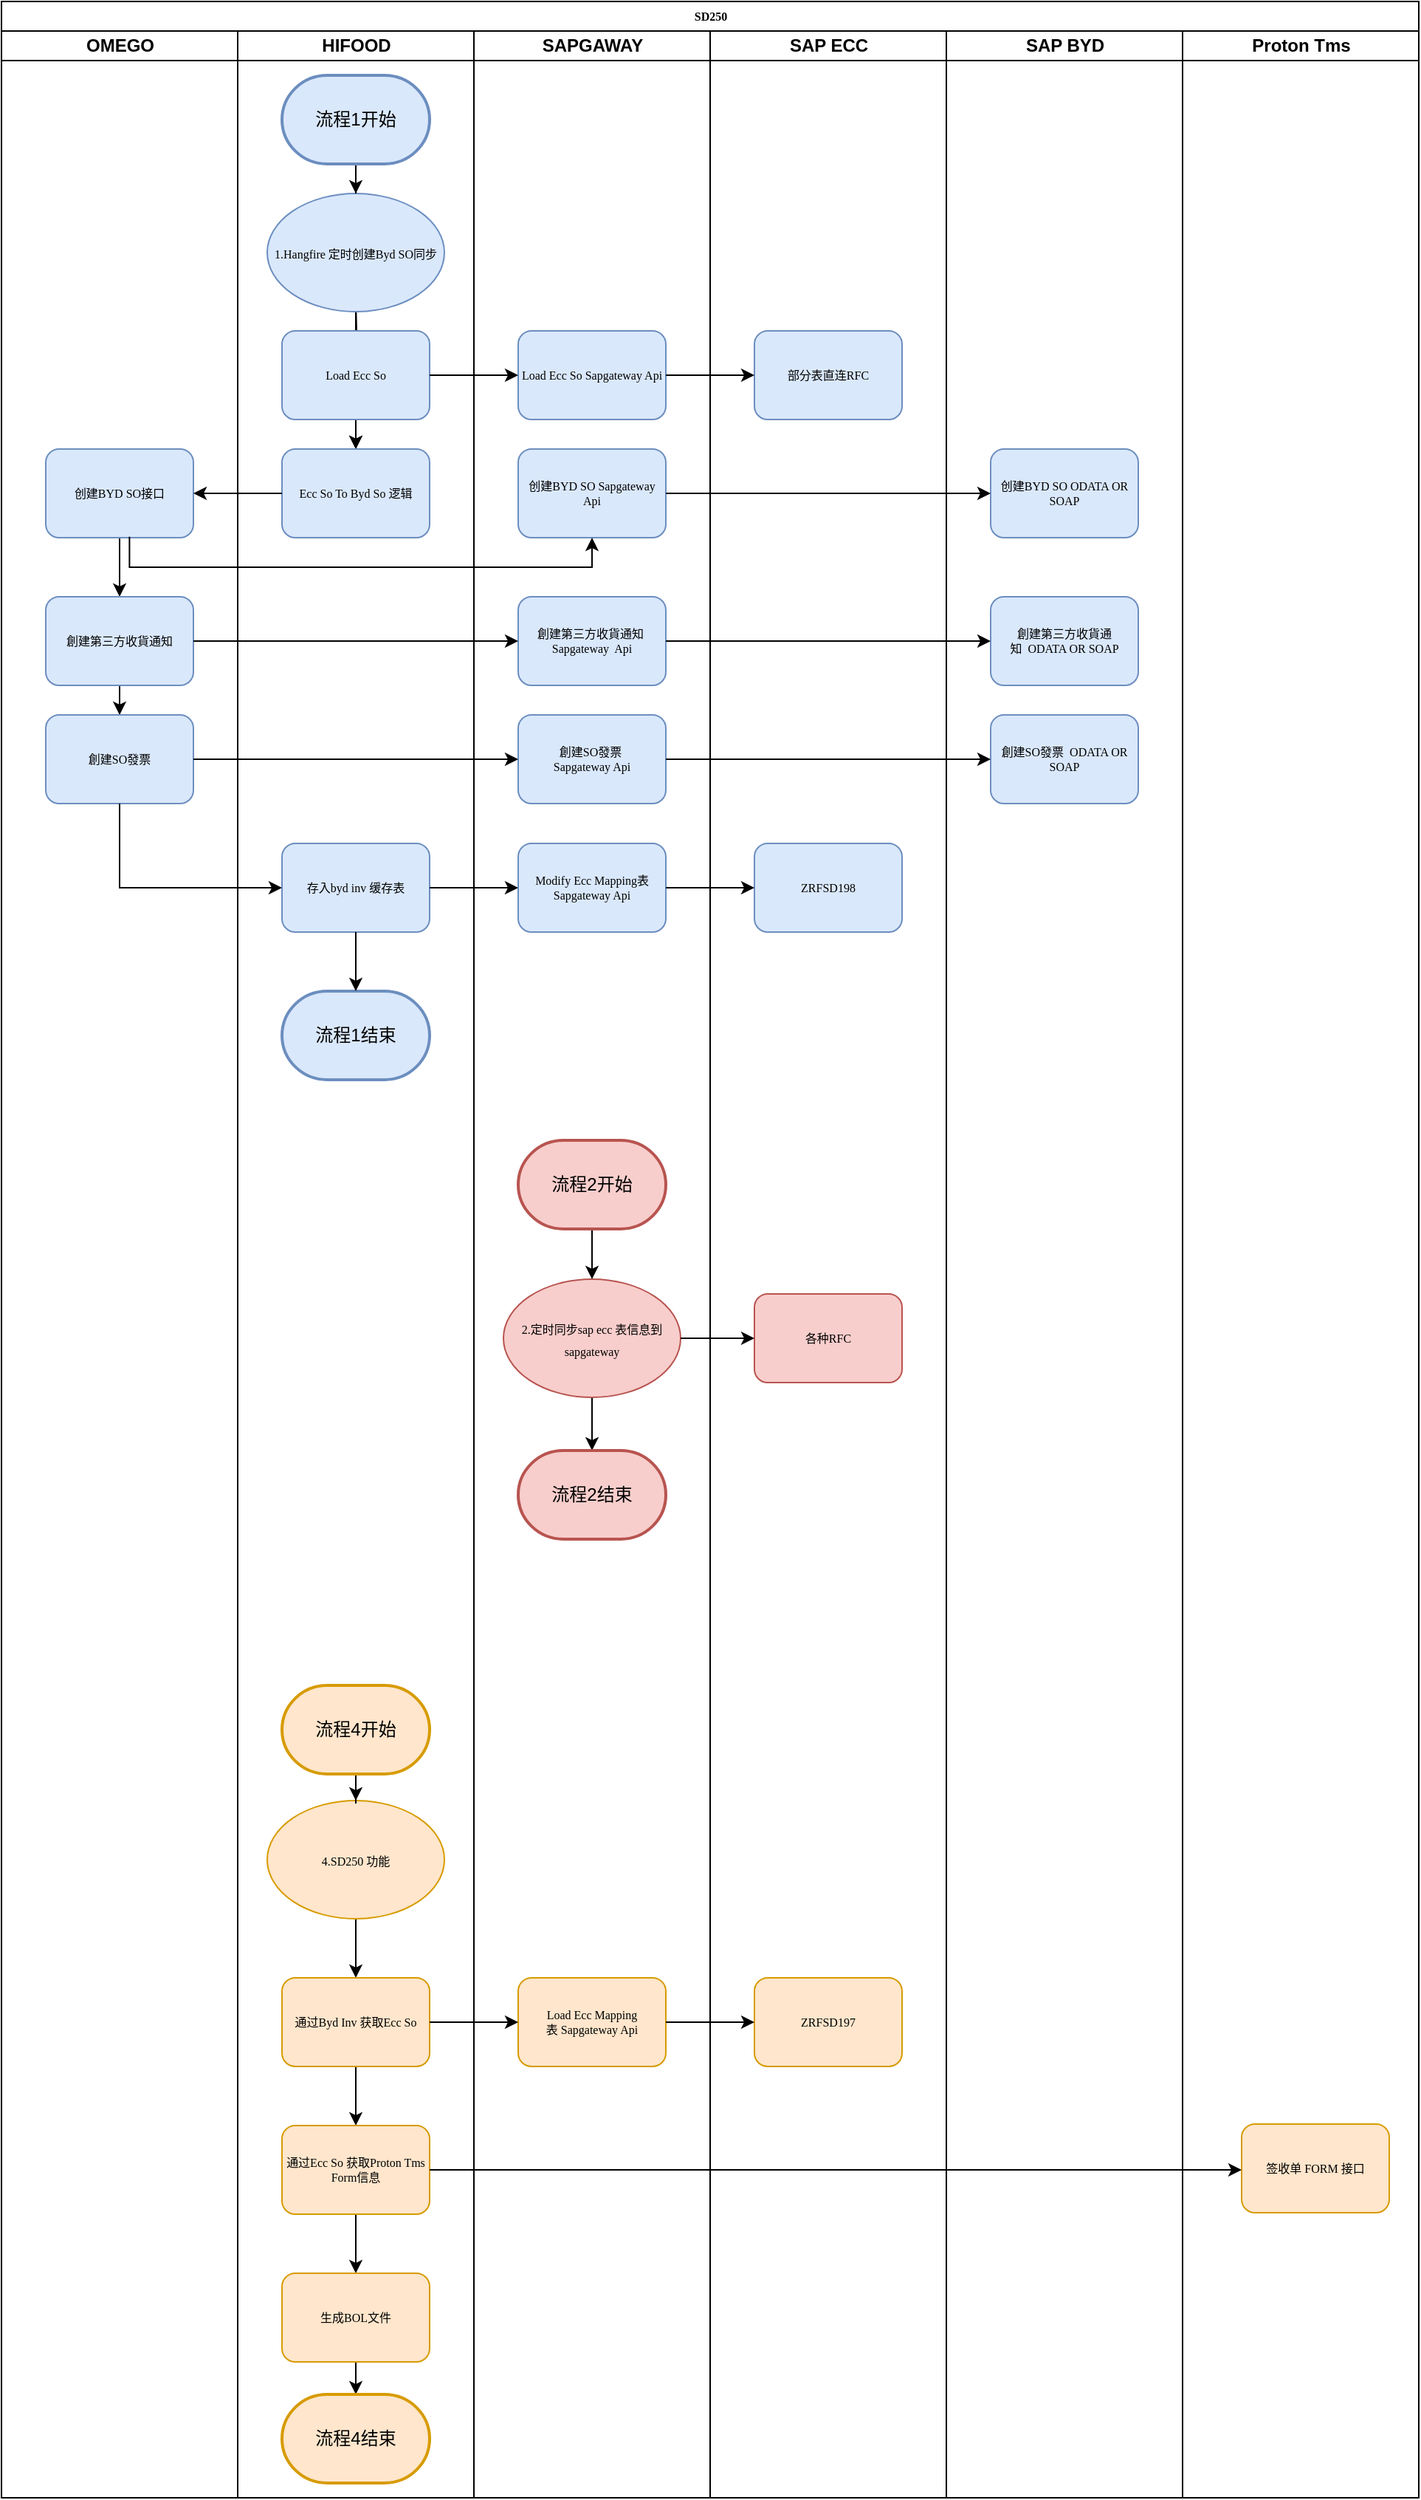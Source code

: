 <mxfile version="24.2.1" type="github">
  <diagram name="Page-1" id="74e2e168-ea6b-b213-b513-2b3c1d86103e">
    <mxGraphModel dx="1322" dy="1566" grid="1" gridSize="10" guides="1" tooltips="1" connect="1" arrows="1" fold="1" page="1" pageScale="1" pageWidth="1100" pageHeight="850" background="none" math="0" shadow="0">
      <root>
        <mxCell id="0" />
        <mxCell id="1" parent="0" />
        <mxCell id="77e6c97f196da883-1" value="SD250" style="swimlane;html=1;childLayout=stackLayout;startSize=20;rounded=0;shadow=0;labelBackgroundColor=none;strokeWidth=1;fontFamily=Verdana;fontSize=8;align=center;" parent="1" vertex="1">
          <mxGeometry x="80" y="-40" width="960" height="1690" as="geometry" />
        </mxCell>
        <mxCell id="77e6c97f196da883-2" value="OMEGO" style="swimlane;html=1;startSize=20;" parent="77e6c97f196da883-1" vertex="1">
          <mxGeometry y="20" width="160" height="1670" as="geometry" />
        </mxCell>
        <mxCell id="8p-ZHCidbIZh-E5DyMVR-22" style="edgeStyle=orthogonalEdgeStyle;rounded=0;orthogonalLoop=1;jettySize=auto;html=1;entryX=0.5;entryY=0;entryDx=0;entryDy=0;" parent="77e6c97f196da883-2" source="8p-ZHCidbIZh-E5DyMVR-11" target="8p-ZHCidbIZh-E5DyMVR-18" edge="1">
          <mxGeometry relative="1" as="geometry" />
        </mxCell>
        <mxCell id="8p-ZHCidbIZh-E5DyMVR-11" value="创建BYD SO接口" style="rounded=1;whiteSpace=wrap;html=1;shadow=0;labelBackgroundColor=none;strokeWidth=1;fontFamily=Verdana;fontSize=8;align=center;fillColor=#dae8fc;strokeColor=#6c8ebf;" parent="77e6c97f196da883-2" vertex="1">
          <mxGeometry x="30" y="283" width="100" height="60" as="geometry" />
        </mxCell>
        <mxCell id="8p-ZHCidbIZh-E5DyMVR-23" style="edgeStyle=orthogonalEdgeStyle;rounded=0;orthogonalLoop=1;jettySize=auto;html=1;entryX=0.5;entryY=0;entryDx=0;entryDy=0;" parent="77e6c97f196da883-2" source="8p-ZHCidbIZh-E5DyMVR-18" target="8p-ZHCidbIZh-E5DyMVR-19" edge="1">
          <mxGeometry relative="1" as="geometry" />
        </mxCell>
        <mxCell id="8p-ZHCidbIZh-E5DyMVR-18" value="創建第三方收貨通知" style="rounded=1;whiteSpace=wrap;html=1;shadow=0;labelBackgroundColor=none;strokeWidth=1;fontFamily=Verdana;fontSize=8;align=center;fillColor=#dae8fc;strokeColor=#6c8ebf;" parent="77e6c97f196da883-2" vertex="1">
          <mxGeometry x="30" y="383" width="100" height="60" as="geometry" />
        </mxCell>
        <mxCell id="8p-ZHCidbIZh-E5DyMVR-19" value="創建SO發票" style="rounded=1;whiteSpace=wrap;html=1;shadow=0;labelBackgroundColor=none;strokeWidth=1;fontFamily=Verdana;fontSize=8;align=center;fillColor=#dae8fc;strokeColor=#6c8ebf;" parent="77e6c97f196da883-2" vertex="1">
          <mxGeometry x="30" y="463" width="100" height="60" as="geometry" />
        </mxCell>
        <mxCell id="77e6c97f196da883-3" value="HIFOOD" style="swimlane;html=1;startSize=20;" parent="77e6c97f196da883-1" vertex="1">
          <mxGeometry x="160" y="20" width="160" height="1670" as="geometry" />
        </mxCell>
        <mxCell id="8p-ZHCidbIZh-E5DyMVR-9" style="edgeStyle=orthogonalEdgeStyle;rounded=0;orthogonalLoop=1;jettySize=auto;html=1;" parent="77e6c97f196da883-3" target="8p-ZHCidbIZh-E5DyMVR-6" edge="1">
          <mxGeometry relative="1" as="geometry">
            <mxPoint x="80" y="183.0" as="sourcePoint" />
          </mxGeometry>
        </mxCell>
        <mxCell id="SHUpDL-_PjFJ76uzZF6U-6" value="" style="edgeStyle=orthogonalEdgeStyle;rounded=0;orthogonalLoop=1;jettySize=auto;html=1;" parent="77e6c97f196da883-3" source="8p-ZHCidbIZh-E5DyMVR-5" target="8p-ZHCidbIZh-E5DyMVR-10" edge="1">
          <mxGeometry relative="1" as="geometry" />
        </mxCell>
        <mxCell id="8p-ZHCidbIZh-E5DyMVR-5" value="&lt;span style=&quot;font-family: Verdana; font-size: 8px;&quot;&gt;1.Hangfire 定时创建Byd SO同步&lt;/span&gt;" style="ellipse;whiteSpace=wrap;html=1;fillColor=#dae8fc;strokeColor=#6c8ebf;" parent="77e6c97f196da883-3" vertex="1">
          <mxGeometry x="20" y="110" width="120" height="80" as="geometry" />
        </mxCell>
        <mxCell id="8p-ZHCidbIZh-E5DyMVR-17" style="edgeStyle=orthogonalEdgeStyle;rounded=0;orthogonalLoop=1;jettySize=auto;html=1;entryX=0.5;entryY=0;entryDx=0;entryDy=0;" parent="77e6c97f196da883-3" source="8p-ZHCidbIZh-E5DyMVR-6" target="8p-ZHCidbIZh-E5DyMVR-10" edge="1">
          <mxGeometry relative="1" as="geometry" />
        </mxCell>
        <mxCell id="8p-ZHCidbIZh-E5DyMVR-6" value="Load Ecc So" style="rounded=1;whiteSpace=wrap;html=1;shadow=0;labelBackgroundColor=none;strokeWidth=1;fontFamily=Verdana;fontSize=8;align=center;fillColor=#dae8fc;strokeColor=#6c8ebf;" parent="77e6c97f196da883-3" vertex="1">
          <mxGeometry x="30" y="203" width="100" height="60" as="geometry" />
        </mxCell>
        <mxCell id="8p-ZHCidbIZh-E5DyMVR-10" value="Ecc So To Byd So 逻辑" style="rounded=1;whiteSpace=wrap;html=1;shadow=0;labelBackgroundColor=none;strokeWidth=1;fontFamily=Verdana;fontSize=8;align=center;fillColor=#dae8fc;strokeColor=#6c8ebf;" parent="77e6c97f196da883-3" vertex="1">
          <mxGeometry x="30" y="283" width="100" height="60" as="geometry" />
        </mxCell>
        <mxCell id="8p-ZHCidbIZh-E5DyMVR-71" style="edgeStyle=orthogonalEdgeStyle;rounded=0;orthogonalLoop=1;jettySize=auto;html=1;entryX=0.5;entryY=0;entryDx=0;entryDy=0;" parent="77e6c97f196da883-3" target="8p-ZHCidbIZh-E5DyMVR-70" edge="1">
          <mxGeometry relative="1" as="geometry">
            <mxPoint x="80.0" y="850" as="sourcePoint" />
          </mxGeometry>
        </mxCell>
        <mxCell id="SHUpDL-_PjFJ76uzZF6U-20" value="" style="edgeStyle=orthogonalEdgeStyle;rounded=0;orthogonalLoop=1;jettySize=auto;html=1;" parent="77e6c97f196da883-3" target="SHUpDL-_PjFJ76uzZF6U-17" edge="1">
          <mxGeometry relative="1" as="geometry">
            <mxPoint x="80.0" y="1010" as="sourcePoint" />
          </mxGeometry>
        </mxCell>
        <mxCell id="8p-ZHCidbIZh-E5DyMVR-85" style="edgeStyle=orthogonalEdgeStyle;rounded=0;orthogonalLoop=1;jettySize=auto;html=1;entryX=0.5;entryY=0;entryDx=0;entryDy=0;" parent="77e6c97f196da883-3" source="8p-ZHCidbIZh-E5DyMVR-81" target="8p-ZHCidbIZh-E5DyMVR-82" edge="1">
          <mxGeometry relative="1" as="geometry" />
        </mxCell>
        <mxCell id="8p-ZHCidbIZh-E5DyMVR-81" value="&lt;span style=&quot;font-family: Verdana; font-size: 8px;&quot;&gt;4.SD250 功能&lt;/span&gt;" style="ellipse;whiteSpace=wrap;html=1;fillColor=#ffe6cc;strokeColor=#d79b00;" parent="77e6c97f196da883-3" vertex="1">
          <mxGeometry x="20" y="1198" width="120" height="80" as="geometry" />
        </mxCell>
        <mxCell id="8p-ZHCidbIZh-E5DyMVR-93" style="edgeStyle=orthogonalEdgeStyle;rounded=0;orthogonalLoop=1;jettySize=auto;html=1;" parent="77e6c97f196da883-3" source="8p-ZHCidbIZh-E5DyMVR-82" target="8p-ZHCidbIZh-E5DyMVR-88" edge="1">
          <mxGeometry relative="1" as="geometry" />
        </mxCell>
        <mxCell id="8p-ZHCidbIZh-E5DyMVR-82" value="通过Byd Inv 获取Ecc So" style="rounded=1;whiteSpace=wrap;html=1;shadow=0;labelBackgroundColor=none;strokeWidth=1;fontFamily=Verdana;fontSize=8;align=center;fillColor=#ffe6cc;strokeColor=#d79b00;" parent="77e6c97f196da883-3" vertex="1">
          <mxGeometry x="30" y="1318" width="100" height="60" as="geometry" />
        </mxCell>
        <mxCell id="8p-ZHCidbIZh-E5DyMVR-92" style="edgeStyle=orthogonalEdgeStyle;rounded=0;orthogonalLoop=1;jettySize=auto;html=1;" parent="77e6c97f196da883-3" source="8p-ZHCidbIZh-E5DyMVR-88" target="8p-ZHCidbIZh-E5DyMVR-91" edge="1">
          <mxGeometry relative="1" as="geometry" />
        </mxCell>
        <mxCell id="8p-ZHCidbIZh-E5DyMVR-88" value="通过Ecc So 获取Proton Tms Form信息" style="rounded=1;whiteSpace=wrap;html=1;shadow=0;labelBackgroundColor=none;strokeWidth=1;fontFamily=Verdana;fontSize=8;align=center;fillColor=#ffe6cc;strokeColor=#d79b00;" parent="77e6c97f196da883-3" vertex="1">
          <mxGeometry x="30" y="1418" width="100" height="60" as="geometry" />
        </mxCell>
        <mxCell id="SHUpDL-_PjFJ76uzZF6U-24" value="" style="edgeStyle=orthogonalEdgeStyle;rounded=0;orthogonalLoop=1;jettySize=auto;html=1;" parent="77e6c97f196da883-3" source="8p-ZHCidbIZh-E5DyMVR-91" target="SHUpDL-_PjFJ76uzZF6U-22" edge="1">
          <mxGeometry relative="1" as="geometry" />
        </mxCell>
        <mxCell id="8p-ZHCidbIZh-E5DyMVR-91" value="生成BOL文件" style="rounded=1;whiteSpace=wrap;html=1;shadow=0;labelBackgroundColor=none;strokeWidth=1;fontFamily=Verdana;fontSize=8;align=center;fillColor=#ffe6cc;strokeColor=#d79b00;" parent="77e6c97f196da883-3" vertex="1">
          <mxGeometry x="30" y="1518" width="100" height="60" as="geometry" />
        </mxCell>
        <mxCell id="SHUpDL-_PjFJ76uzZF6U-7" value="" style="edgeStyle=orthogonalEdgeStyle;rounded=0;orthogonalLoop=1;jettySize=auto;html=1;" parent="77e6c97f196da883-3" source="SHUpDL-_PjFJ76uzZF6U-5" target="8p-ZHCidbIZh-E5DyMVR-5" edge="1">
          <mxGeometry relative="1" as="geometry" />
        </mxCell>
        <mxCell id="SHUpDL-_PjFJ76uzZF6U-5" value="流程1开始" style="strokeWidth=2;html=1;shape=mxgraph.flowchart.terminator;whiteSpace=wrap;fillColor=#dae8fc;strokeColor=#6c8ebf;" parent="77e6c97f196da883-3" vertex="1">
          <mxGeometry x="30" y="30" width="100" height="60" as="geometry" />
        </mxCell>
        <mxCell id="SHUpDL-_PjFJ76uzZF6U-16" value="" style="edgeStyle=orthogonalEdgeStyle;rounded=0;orthogonalLoop=1;jettySize=auto;html=1;" parent="77e6c97f196da883-3" target="8p-ZHCidbIZh-E5DyMVR-1" edge="1">
          <mxGeometry relative="1" as="geometry">
            <mxPoint x="80.0" y="640" as="sourcePoint" />
          </mxGeometry>
        </mxCell>
        <mxCell id="SHUpDL-_PjFJ76uzZF6U-23" value="" style="edgeStyle=orthogonalEdgeStyle;rounded=0;orthogonalLoop=1;jettySize=auto;html=1;" parent="77e6c97f196da883-3" source="SHUpDL-_PjFJ76uzZF6U-21" target="8p-ZHCidbIZh-E5DyMVR-81" edge="1">
          <mxGeometry relative="1" as="geometry" />
        </mxCell>
        <mxCell id="SHUpDL-_PjFJ76uzZF6U-21" value="流程4开始" style="strokeWidth=2;html=1;shape=mxgraph.flowchart.terminator;whiteSpace=wrap;fillColor=#ffe6cc;strokeColor=#d79b00;" parent="77e6c97f196da883-3" vertex="1">
          <mxGeometry x="30" y="1120" width="100" height="60" as="geometry" />
        </mxCell>
        <mxCell id="SHUpDL-_PjFJ76uzZF6U-22" value="流程4结束" style="strokeWidth=2;html=1;shape=mxgraph.flowchart.terminator;whiteSpace=wrap;fillColor=#ffe6cc;strokeColor=#d79b00;" parent="77e6c97f196da883-3" vertex="1">
          <mxGeometry x="30" y="1600" width="100" height="60" as="geometry" />
        </mxCell>
        <mxCell id="8p-ZHCidbIZh-E5DyMVR-60" value="存入byd inv 缓存表" style="rounded=1;whiteSpace=wrap;html=1;shadow=0;labelBackgroundColor=none;strokeWidth=1;fontFamily=Verdana;fontSize=8;align=center;fillColor=#dae8fc;strokeColor=#6c8ebf;" parent="77e6c97f196da883-3" vertex="1">
          <mxGeometry x="30" y="550" width="100" height="60" as="geometry" />
        </mxCell>
        <mxCell id="SHUpDL-_PjFJ76uzZF6U-8" value="流程1结束" style="strokeWidth=2;html=1;shape=mxgraph.flowchart.terminator;whiteSpace=wrap;fillColor=#dae8fc;strokeColor=#6c8ebf;" parent="77e6c97f196da883-3" vertex="1">
          <mxGeometry x="30" y="650" width="100" height="60" as="geometry" />
        </mxCell>
        <mxCell id="SHUpDL-_PjFJ76uzZF6U-9" style="edgeStyle=orthogonalEdgeStyle;rounded=0;orthogonalLoop=1;jettySize=auto;html=1;entryX=0.5;entryY=0;entryDx=0;entryDy=0;entryPerimeter=0;" parent="77e6c97f196da883-3" source="8p-ZHCidbIZh-E5DyMVR-60" target="SHUpDL-_PjFJ76uzZF6U-8" edge="1">
          <mxGeometry relative="1" as="geometry" />
        </mxCell>
        <mxCell id="77e6c97f196da883-5" value="SAPGAWAY" style="swimlane;html=1;startSize=20;" parent="77e6c97f196da883-1" vertex="1">
          <mxGeometry x="320" y="20" width="160" height="1670" as="geometry" />
        </mxCell>
        <mxCell id="8p-ZHCidbIZh-E5DyMVR-7" value="Load Ecc So Sapgateway Api" style="rounded=1;whiteSpace=wrap;html=1;shadow=0;labelBackgroundColor=none;strokeWidth=1;fontFamily=Verdana;fontSize=8;align=center;fillColor=#dae8fc;strokeColor=#6c8ebf;" parent="77e6c97f196da883-5" vertex="1">
          <mxGeometry x="30" y="203" width="100" height="60" as="geometry" />
        </mxCell>
        <mxCell id="8p-ZHCidbIZh-E5DyMVR-13" value="创建BYD SO Sapgateway Api" style="rounded=1;whiteSpace=wrap;html=1;shadow=0;labelBackgroundColor=none;strokeWidth=1;fontFamily=Verdana;fontSize=8;align=center;fillColor=#dae8fc;strokeColor=#6c8ebf;" parent="77e6c97f196da883-5" vertex="1">
          <mxGeometry x="30" y="283" width="100" height="60" as="geometry" />
        </mxCell>
        <mxCell id="8p-ZHCidbIZh-E5DyMVR-24" value="創建第三方收貨通知&amp;nbsp; Sapgateway&amp;nbsp; Api" style="rounded=1;whiteSpace=wrap;html=1;shadow=0;labelBackgroundColor=none;strokeWidth=1;fontFamily=Verdana;fontSize=8;align=center;fillColor=#dae8fc;strokeColor=#6c8ebf;" parent="77e6c97f196da883-5" vertex="1">
          <mxGeometry x="30" y="383" width="100" height="60" as="geometry" />
        </mxCell>
        <mxCell id="8p-ZHCidbIZh-E5DyMVR-53" value="創建SO發票&amp;nbsp;&lt;div&gt;Sapgateway Api&lt;/div&gt;" style="rounded=1;whiteSpace=wrap;html=1;shadow=0;labelBackgroundColor=none;strokeWidth=1;fontFamily=Verdana;fontSize=8;align=center;fillColor=#dae8fc;strokeColor=#6c8ebf;" parent="77e6c97f196da883-5" vertex="1">
          <mxGeometry x="30" y="463" width="100" height="60" as="geometry" />
        </mxCell>
        <mxCell id="SHUpDL-_PjFJ76uzZF6U-15" value="" style="edgeStyle=orthogonalEdgeStyle;rounded=0;orthogonalLoop=1;jettySize=auto;html=1;" parent="77e6c97f196da883-5" source="8p-ZHCidbIZh-E5DyMVR-65" target="SHUpDL-_PjFJ76uzZF6U-12" edge="1">
          <mxGeometry relative="1" as="geometry" />
        </mxCell>
        <mxCell id="8p-ZHCidbIZh-E5DyMVR-65" value="&lt;span style=&quot;font-family: Verdana; font-size: 8px;&quot;&gt;2.定时同步sap ecc 表信息到sapgateway&lt;/span&gt;" style="ellipse;whiteSpace=wrap;html=1;fillColor=#f8cecc;strokeColor=#b85450;" parent="77e6c97f196da883-5" vertex="1">
          <mxGeometry x="20" y="845" width="120" height="80" as="geometry" />
        </mxCell>
        <mxCell id="8p-ZHCidbIZh-E5DyMVR-83" value="Load Ecc Mapping表&amp;nbsp;Sapgateway Api" style="rounded=1;whiteSpace=wrap;html=1;shadow=0;labelBackgroundColor=none;strokeWidth=1;fontFamily=Verdana;fontSize=8;align=center;fillColor=#ffe6cc;strokeColor=#d79b00;" parent="77e6c97f196da883-5" vertex="1">
          <mxGeometry x="30" y="1318" width="100" height="60" as="geometry" />
        </mxCell>
        <mxCell id="SHUpDL-_PjFJ76uzZF6U-13" value="" style="edgeStyle=orthogonalEdgeStyle;rounded=0;orthogonalLoop=1;jettySize=auto;html=1;" parent="77e6c97f196da883-5" source="SHUpDL-_PjFJ76uzZF6U-10" target="8p-ZHCidbIZh-E5DyMVR-65" edge="1">
          <mxGeometry relative="1" as="geometry" />
        </mxCell>
        <mxCell id="SHUpDL-_PjFJ76uzZF6U-10" value="流程2开始" style="strokeWidth=2;html=1;shape=mxgraph.flowchart.terminator;whiteSpace=wrap;fillColor=#f8cecc;strokeColor=#b85450;" parent="77e6c97f196da883-5" vertex="1">
          <mxGeometry x="30" y="751" width="100" height="60" as="geometry" />
        </mxCell>
        <mxCell id="SHUpDL-_PjFJ76uzZF6U-12" value="流程2结束" style="strokeWidth=2;html=1;shape=mxgraph.flowchart.terminator;whiteSpace=wrap;fillColor=#f8cecc;strokeColor=#b85450;" parent="77e6c97f196da883-5" vertex="1">
          <mxGeometry x="30" y="961" width="100" height="60" as="geometry" />
        </mxCell>
        <mxCell id="K98hWC5nwniATJ10I1s2-1" value="Modify Ecc Mapping表 Sapgateway Api" style="rounded=1;whiteSpace=wrap;html=1;shadow=0;labelBackgroundColor=none;strokeWidth=1;fontFamily=Verdana;fontSize=8;align=center;fillColor=#dae8fc;strokeColor=#6c8ebf;" vertex="1" parent="77e6c97f196da883-5">
          <mxGeometry x="30" y="550" width="100" height="60" as="geometry" />
        </mxCell>
        <mxCell id="77e6c97f196da883-6" value="SAP ECC" style="swimlane;html=1;startSize=20;" parent="77e6c97f196da883-1" vertex="1">
          <mxGeometry x="480" y="20" width="160" height="1670" as="geometry" />
        </mxCell>
        <mxCell id="8p-ZHCidbIZh-E5DyMVR-66" value="各种RFC" style="rounded=1;whiteSpace=wrap;html=1;shadow=0;labelBackgroundColor=none;strokeWidth=1;fontFamily=Verdana;fontSize=8;align=center;fillColor=#f8cecc;strokeColor=#b85450;" parent="77e6c97f196da883-6" vertex="1">
          <mxGeometry x="30" y="855" width="100" height="60" as="geometry" />
        </mxCell>
        <mxCell id="8p-ZHCidbIZh-E5DyMVR-84" value="ZRFSD197" style="rounded=1;whiteSpace=wrap;html=1;shadow=0;labelBackgroundColor=none;strokeWidth=1;fontFamily=Verdana;fontSize=8;align=center;fillColor=#ffe6cc;strokeColor=#d79b00;" parent="77e6c97f196da883-6" vertex="1">
          <mxGeometry x="30" y="1318" width="100" height="60" as="geometry" />
        </mxCell>
        <mxCell id="SHUpDL-_PjFJ76uzZF6U-1" value="部分表直连RFC" style="rounded=1;whiteSpace=wrap;html=1;shadow=0;labelBackgroundColor=none;strokeWidth=1;fontFamily=Verdana;fontSize=8;align=center;fillColor=#dae8fc;strokeColor=#6c8ebf;" parent="77e6c97f196da883-6" vertex="1">
          <mxGeometry x="30" y="203" width="100" height="60" as="geometry" />
        </mxCell>
        <mxCell id="K98hWC5nwniATJ10I1s2-2" value="ZRFSD198" style="rounded=1;whiteSpace=wrap;html=1;shadow=0;labelBackgroundColor=none;strokeWidth=1;fontFamily=Verdana;fontSize=8;align=center;fillColor=#dae8fc;strokeColor=#6c8ebf;" vertex="1" parent="77e6c97f196da883-6">
          <mxGeometry x="30" y="550" width="100" height="60" as="geometry" />
        </mxCell>
        <mxCell id="77e6c97f196da883-7" value="SAP BYD" style="swimlane;html=1;startSize=20;" parent="77e6c97f196da883-1" vertex="1">
          <mxGeometry x="640" y="20" width="160" height="1670" as="geometry" />
        </mxCell>
        <mxCell id="8p-ZHCidbIZh-E5DyMVR-14" value="创建BYD SO ODATA OR SOAP" style="rounded=1;whiteSpace=wrap;html=1;shadow=0;labelBackgroundColor=none;strokeWidth=1;fontFamily=Verdana;fontSize=8;align=center;fillColor=#dae8fc;strokeColor=#6c8ebf;" parent="77e6c97f196da883-7" vertex="1">
          <mxGeometry x="30" y="283" width="100" height="60" as="geometry" />
        </mxCell>
        <mxCell id="8p-ZHCidbIZh-E5DyMVR-56" value="創建第三方收貨通知&amp;nbsp;&amp;nbsp;ODATA OR SOAP" style="rounded=1;whiteSpace=wrap;html=1;shadow=0;labelBackgroundColor=none;strokeWidth=1;fontFamily=Verdana;fontSize=8;align=center;fillColor=#dae8fc;strokeColor=#6c8ebf;" parent="77e6c97f196da883-7" vertex="1">
          <mxGeometry x="30" y="383" width="100" height="60" as="geometry" />
        </mxCell>
        <mxCell id="8p-ZHCidbIZh-E5DyMVR-57" value="創建SO發票&amp;nbsp;&amp;nbsp;ODATA OR SOAP" style="rounded=1;whiteSpace=wrap;html=1;shadow=0;labelBackgroundColor=none;strokeWidth=1;fontFamily=Verdana;fontSize=8;align=center;fillColor=#dae8fc;strokeColor=#6c8ebf;" parent="77e6c97f196da883-7" vertex="1">
          <mxGeometry x="30" y="463" width="100" height="60" as="geometry" />
        </mxCell>
        <mxCell id="8p-ZHCidbIZh-E5DyMVR-8" style="edgeStyle=orthogonalEdgeStyle;rounded=0;orthogonalLoop=1;jettySize=auto;html=1;entryX=0;entryY=0.5;entryDx=0;entryDy=0;" parent="77e6c97f196da883-1" source="8p-ZHCidbIZh-E5DyMVR-6" target="8p-ZHCidbIZh-E5DyMVR-7" edge="1">
          <mxGeometry relative="1" as="geometry" />
        </mxCell>
        <mxCell id="8p-ZHCidbIZh-E5DyMVR-12" style="edgeStyle=orthogonalEdgeStyle;rounded=0;orthogonalLoop=1;jettySize=auto;html=1;entryX=1;entryY=0.5;entryDx=0;entryDy=0;" parent="77e6c97f196da883-1" source="8p-ZHCidbIZh-E5DyMVR-10" target="8p-ZHCidbIZh-E5DyMVR-11" edge="1">
          <mxGeometry relative="1" as="geometry" />
        </mxCell>
        <mxCell id="8p-ZHCidbIZh-E5DyMVR-15" style="edgeStyle=orthogonalEdgeStyle;rounded=0;orthogonalLoop=1;jettySize=auto;html=1;entryX=0.5;entryY=1;entryDx=0;entryDy=0;exitX=0.567;exitY=0.989;exitDx=0;exitDy=0;exitPerimeter=0;jumpStyle=gap;" parent="77e6c97f196da883-1" source="8p-ZHCidbIZh-E5DyMVR-11" target="8p-ZHCidbIZh-E5DyMVR-13" edge="1">
          <mxGeometry relative="1" as="geometry" />
        </mxCell>
        <mxCell id="8p-ZHCidbIZh-E5DyMVR-16" style="edgeStyle=orthogonalEdgeStyle;rounded=0;orthogonalLoop=1;jettySize=auto;html=1;jumpStyle=gap;" parent="77e6c97f196da883-1" source="8p-ZHCidbIZh-E5DyMVR-13" target="8p-ZHCidbIZh-E5DyMVR-14" edge="1">
          <mxGeometry relative="1" as="geometry" />
        </mxCell>
        <mxCell id="8p-ZHCidbIZh-E5DyMVR-54" style="edgeStyle=orthogonalEdgeStyle;rounded=0;orthogonalLoop=1;jettySize=auto;html=1;entryX=0;entryY=0.5;entryDx=0;entryDy=0;" parent="77e6c97f196da883-1" source="8p-ZHCidbIZh-E5DyMVR-18" target="8p-ZHCidbIZh-E5DyMVR-24" edge="1">
          <mxGeometry relative="1" as="geometry" />
        </mxCell>
        <mxCell id="8p-ZHCidbIZh-E5DyMVR-55" style="edgeStyle=orthogonalEdgeStyle;rounded=0;orthogonalLoop=1;jettySize=auto;html=1;" parent="77e6c97f196da883-1" source="8p-ZHCidbIZh-E5DyMVR-19" target="8p-ZHCidbIZh-E5DyMVR-53" edge="1">
          <mxGeometry relative="1" as="geometry" />
        </mxCell>
        <mxCell id="8p-ZHCidbIZh-E5DyMVR-58" style="edgeStyle=orthogonalEdgeStyle;rounded=0;orthogonalLoop=1;jettySize=auto;html=1;entryX=0;entryY=0.5;entryDx=0;entryDy=0;" parent="77e6c97f196da883-1" source="8p-ZHCidbIZh-E5DyMVR-24" target="8p-ZHCidbIZh-E5DyMVR-56" edge="1">
          <mxGeometry relative="1" as="geometry" />
        </mxCell>
        <mxCell id="8p-ZHCidbIZh-E5DyMVR-59" style="edgeStyle=orthogonalEdgeStyle;rounded=0;orthogonalLoop=1;jettySize=auto;html=1;entryX=0;entryY=0.5;entryDx=0;entryDy=0;" parent="77e6c97f196da883-1" source="8p-ZHCidbIZh-E5DyMVR-53" target="8p-ZHCidbIZh-E5DyMVR-57" edge="1">
          <mxGeometry relative="1" as="geometry" />
        </mxCell>
        <mxCell id="8p-ZHCidbIZh-E5DyMVR-69" style="edgeStyle=orthogonalEdgeStyle;rounded=0;orthogonalLoop=1;jettySize=auto;html=1;entryX=0;entryY=0.5;entryDx=0;entryDy=0;" parent="77e6c97f196da883-1" source="8p-ZHCidbIZh-E5DyMVR-65" target="8p-ZHCidbIZh-E5DyMVR-66" edge="1">
          <mxGeometry relative="1" as="geometry" />
        </mxCell>
        <mxCell id="8p-ZHCidbIZh-E5DyMVR-74" style="edgeStyle=orthogonalEdgeStyle;rounded=0;orthogonalLoop=1;jettySize=auto;html=1;entryX=0;entryY=0.5;entryDx=0;entryDy=0;" parent="77e6c97f196da883-1" target="8p-ZHCidbIZh-E5DyMVR-72" edge="1">
          <mxGeometry relative="1" as="geometry">
            <mxPoint x="290.0" y="1000" as="sourcePoint" />
          </mxGeometry>
        </mxCell>
        <mxCell id="8p-ZHCidbIZh-E5DyMVR-75" style="edgeStyle=orthogonalEdgeStyle;rounded=0;orthogonalLoop=1;jettySize=auto;html=1;" parent="77e6c97f196da883-1" target="8p-ZHCidbIZh-E5DyMVR-73" edge="1">
          <mxGeometry relative="1" as="geometry">
            <mxPoint x="450.0" y="1000" as="sourcePoint" />
          </mxGeometry>
        </mxCell>
        <mxCell id="8p-ZHCidbIZh-E5DyMVR-76" value="Proton Tms" style="swimlane;html=1;startSize=20;" parent="77e6c97f196da883-1" vertex="1">
          <mxGeometry x="800" y="20" width="160" height="1670" as="geometry" />
        </mxCell>
        <mxCell id="8p-ZHCidbIZh-E5DyMVR-80" style="edgeStyle=orthogonalEdgeStyle;rounded=0;orthogonalLoop=1;jettySize=auto;html=1;exitX=1;exitY=1;exitDx=0;exitDy=0;" parent="8p-ZHCidbIZh-E5DyMVR-76" edge="1">
          <mxGeometry relative="1" as="geometry">
            <mxPoint x="129.793" y="270.069" as="targetPoint" />
            <mxPoint x="130" y="270.0" as="sourcePoint" />
          </mxGeometry>
        </mxCell>
        <mxCell id="8p-ZHCidbIZh-E5DyMVR-89" value="签收单 FORM 接口" style="rounded=1;whiteSpace=wrap;html=1;shadow=0;labelBackgroundColor=none;strokeWidth=1;fontFamily=Verdana;fontSize=8;align=center;fillColor=#ffe6cc;strokeColor=#d79b00;" parent="8p-ZHCidbIZh-E5DyMVR-76" vertex="1">
          <mxGeometry x="40" y="1417" width="100" height="60" as="geometry" />
        </mxCell>
        <mxCell id="8p-ZHCidbIZh-E5DyMVR-86" style="edgeStyle=orthogonalEdgeStyle;rounded=0;orthogonalLoop=1;jettySize=auto;html=1;entryX=0;entryY=0.5;entryDx=0;entryDy=0;" parent="77e6c97f196da883-1" source="8p-ZHCidbIZh-E5DyMVR-82" target="8p-ZHCidbIZh-E5DyMVR-83" edge="1">
          <mxGeometry relative="1" as="geometry" />
        </mxCell>
        <mxCell id="8p-ZHCidbIZh-E5DyMVR-87" style="edgeStyle=orthogonalEdgeStyle;rounded=0;orthogonalLoop=1;jettySize=auto;html=1;" parent="77e6c97f196da883-1" source="8p-ZHCidbIZh-E5DyMVR-83" target="8p-ZHCidbIZh-E5DyMVR-84" edge="1">
          <mxGeometry relative="1" as="geometry" />
        </mxCell>
        <mxCell id="8p-ZHCidbIZh-E5DyMVR-90" style="edgeStyle=orthogonalEdgeStyle;rounded=0;orthogonalLoop=1;jettySize=auto;html=1;" parent="77e6c97f196da883-1" source="8p-ZHCidbIZh-E5DyMVR-88" edge="1">
          <mxGeometry relative="1" as="geometry">
            <mxPoint x="840" y="1468" as="targetPoint" />
          </mxGeometry>
        </mxCell>
        <mxCell id="SHUpDL-_PjFJ76uzZF6U-2" style="edgeStyle=orthogonalEdgeStyle;rounded=0;orthogonalLoop=1;jettySize=auto;html=1;entryX=0;entryY=0.5;entryDx=0;entryDy=0;" parent="77e6c97f196da883-1" source="8p-ZHCidbIZh-E5DyMVR-7" target="SHUpDL-_PjFJ76uzZF6U-1" edge="1">
          <mxGeometry relative="1" as="geometry" />
        </mxCell>
        <mxCell id="K98hWC5nwniATJ10I1s2-3" style="edgeStyle=orthogonalEdgeStyle;rounded=0;orthogonalLoop=1;jettySize=auto;html=1;entryX=0;entryY=0.5;entryDx=0;entryDy=0;" edge="1" parent="77e6c97f196da883-1" source="8p-ZHCidbIZh-E5DyMVR-19" target="8p-ZHCidbIZh-E5DyMVR-60">
          <mxGeometry relative="1" as="geometry">
            <Array as="points">
              <mxPoint x="80" y="600" />
            </Array>
          </mxGeometry>
        </mxCell>
        <mxCell id="K98hWC5nwniATJ10I1s2-4" style="edgeStyle=orthogonalEdgeStyle;rounded=0;orthogonalLoop=1;jettySize=auto;html=1;" edge="1" parent="77e6c97f196da883-1" source="8p-ZHCidbIZh-E5DyMVR-60" target="K98hWC5nwniATJ10I1s2-1">
          <mxGeometry relative="1" as="geometry" />
        </mxCell>
        <mxCell id="K98hWC5nwniATJ10I1s2-5" style="edgeStyle=orthogonalEdgeStyle;rounded=0;orthogonalLoop=1;jettySize=auto;html=1;entryX=0;entryY=0.5;entryDx=0;entryDy=0;" edge="1" parent="77e6c97f196da883-1" source="K98hWC5nwniATJ10I1s2-1" target="K98hWC5nwniATJ10I1s2-2">
          <mxGeometry relative="1" as="geometry" />
        </mxCell>
      </root>
    </mxGraphModel>
  </diagram>
</mxfile>
